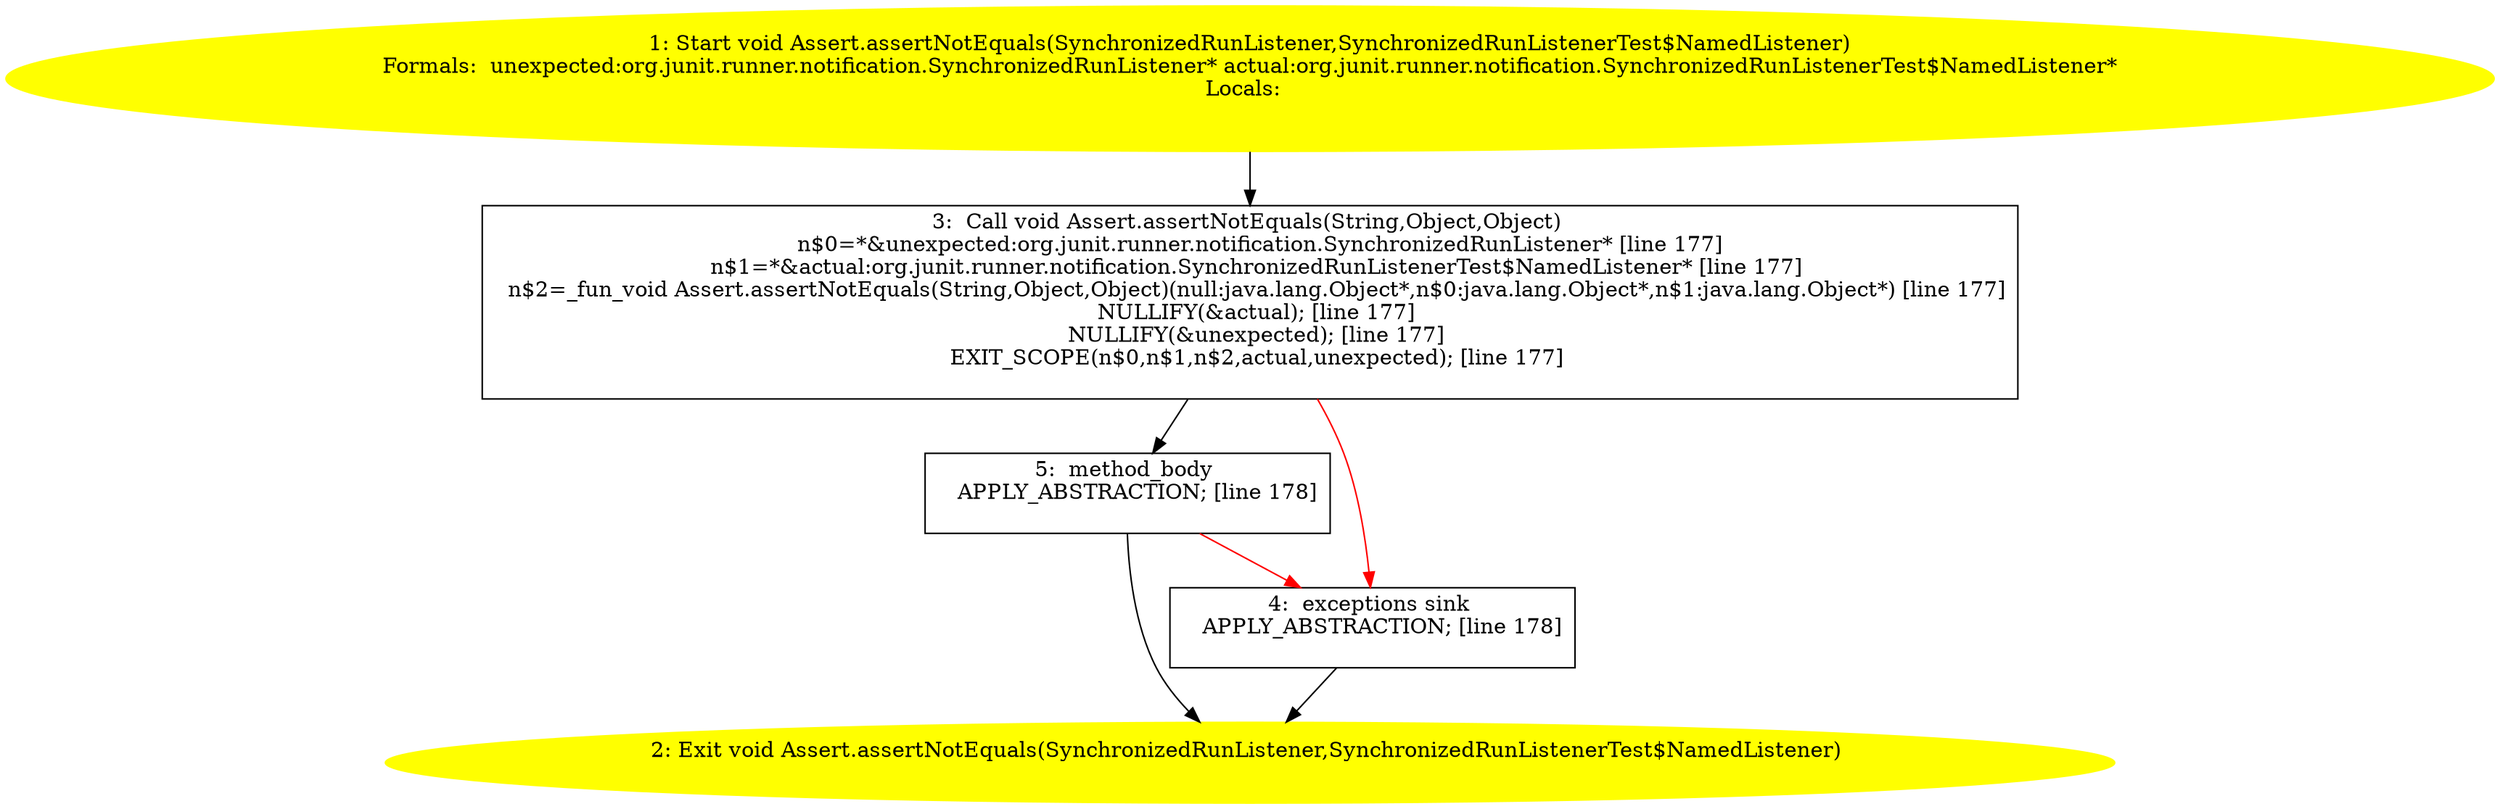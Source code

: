 /* @generated */
digraph cfg {
"org.junit.Assert.assertNotEquals(org.junit.runner.notification.SynchronizedRunListener,org.junit.run.afae5680a0057edb94617e1f4ed6d476_1" [label="1: Start void Assert.assertNotEquals(SynchronizedRunListener,SynchronizedRunListenerTest$NamedListener)\nFormals:  unexpected:org.junit.runner.notification.SynchronizedRunListener* actual:org.junit.runner.notification.SynchronizedRunListenerTest$NamedListener*\nLocals:  \n  " color=yellow style=filled]
	

	 "org.junit.Assert.assertNotEquals(org.junit.runner.notification.SynchronizedRunListener,org.junit.run.afae5680a0057edb94617e1f4ed6d476_1" -> "org.junit.Assert.assertNotEquals(org.junit.runner.notification.SynchronizedRunListener,org.junit.run.afae5680a0057edb94617e1f4ed6d476_3" ;
"org.junit.Assert.assertNotEquals(org.junit.runner.notification.SynchronizedRunListener,org.junit.run.afae5680a0057edb94617e1f4ed6d476_2" [label="2: Exit void Assert.assertNotEquals(SynchronizedRunListener,SynchronizedRunListenerTest$NamedListener) \n  " color=yellow style=filled]
	

"org.junit.Assert.assertNotEquals(org.junit.runner.notification.SynchronizedRunListener,org.junit.run.afae5680a0057edb94617e1f4ed6d476_3" [label="3:  Call void Assert.assertNotEquals(String,Object,Object) \n   n$0=*&unexpected:org.junit.runner.notification.SynchronizedRunListener* [line 177]\n  n$1=*&actual:org.junit.runner.notification.SynchronizedRunListenerTest$NamedListener* [line 177]\n  n$2=_fun_void Assert.assertNotEquals(String,Object,Object)(null:java.lang.Object*,n$0:java.lang.Object*,n$1:java.lang.Object*) [line 177]\n  NULLIFY(&actual); [line 177]\n  NULLIFY(&unexpected); [line 177]\n  EXIT_SCOPE(n$0,n$1,n$2,actual,unexpected); [line 177]\n " shape="box"]
	

	 "org.junit.Assert.assertNotEquals(org.junit.runner.notification.SynchronizedRunListener,org.junit.run.afae5680a0057edb94617e1f4ed6d476_3" -> "org.junit.Assert.assertNotEquals(org.junit.runner.notification.SynchronizedRunListener,org.junit.run.afae5680a0057edb94617e1f4ed6d476_5" ;
	 "org.junit.Assert.assertNotEquals(org.junit.runner.notification.SynchronizedRunListener,org.junit.run.afae5680a0057edb94617e1f4ed6d476_3" -> "org.junit.Assert.assertNotEquals(org.junit.runner.notification.SynchronizedRunListener,org.junit.run.afae5680a0057edb94617e1f4ed6d476_4" [color="red" ];
"org.junit.Assert.assertNotEquals(org.junit.runner.notification.SynchronizedRunListener,org.junit.run.afae5680a0057edb94617e1f4ed6d476_4" [label="4:  exceptions sink \n   APPLY_ABSTRACTION; [line 178]\n " shape="box"]
	

	 "org.junit.Assert.assertNotEquals(org.junit.runner.notification.SynchronizedRunListener,org.junit.run.afae5680a0057edb94617e1f4ed6d476_4" -> "org.junit.Assert.assertNotEquals(org.junit.runner.notification.SynchronizedRunListener,org.junit.run.afae5680a0057edb94617e1f4ed6d476_2" ;
"org.junit.Assert.assertNotEquals(org.junit.runner.notification.SynchronizedRunListener,org.junit.run.afae5680a0057edb94617e1f4ed6d476_5" [label="5:  method_body \n   APPLY_ABSTRACTION; [line 178]\n " shape="box"]
	

	 "org.junit.Assert.assertNotEquals(org.junit.runner.notification.SynchronizedRunListener,org.junit.run.afae5680a0057edb94617e1f4ed6d476_5" -> "org.junit.Assert.assertNotEquals(org.junit.runner.notification.SynchronizedRunListener,org.junit.run.afae5680a0057edb94617e1f4ed6d476_2" ;
	 "org.junit.Assert.assertNotEquals(org.junit.runner.notification.SynchronizedRunListener,org.junit.run.afae5680a0057edb94617e1f4ed6d476_5" -> "org.junit.Assert.assertNotEquals(org.junit.runner.notification.SynchronizedRunListener,org.junit.run.afae5680a0057edb94617e1f4ed6d476_4" [color="red" ];
}
